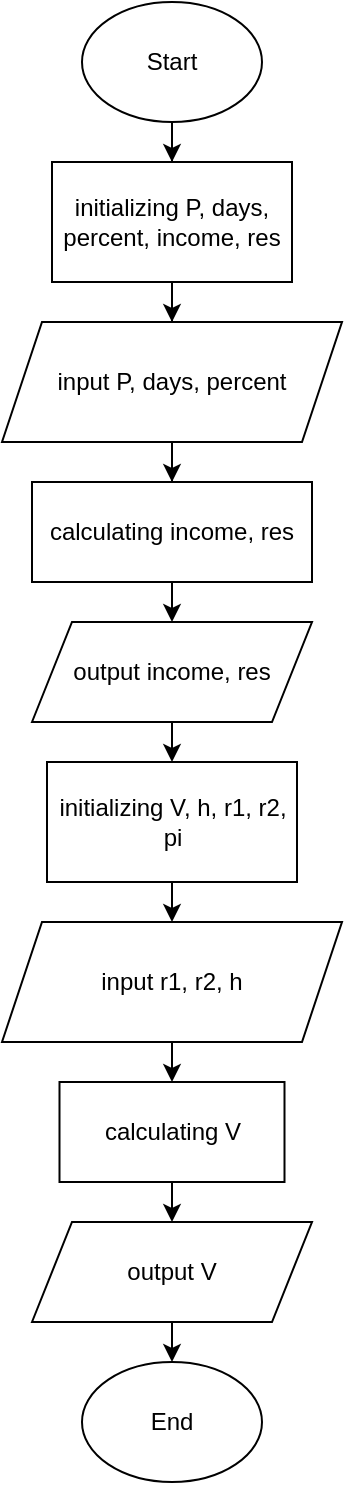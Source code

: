<mxfile version="24.9.0">
  <diagram name="Сторінка-1" id="6DXRS3csCj2I16RjvyHf">
    <mxGraphModel dx="863" dy="786" grid="1" gridSize="10" guides="1" tooltips="1" connect="1" arrows="1" fold="1" page="1" pageScale="1" pageWidth="827" pageHeight="1169" math="0" shadow="0">
      <root>
        <mxCell id="0" />
        <mxCell id="1" parent="0" />
        <mxCell id="u6bNEP01-yX-sxlxN0_T-29" style="edgeStyle=orthogonalEdgeStyle;rounded=0;orthogonalLoop=1;jettySize=auto;html=1;exitX=0.5;exitY=1;exitDx=0;exitDy=0;" edge="1" parent="1" source="u6bNEP01-yX-sxlxN0_T-18" target="u6bNEP01-yX-sxlxN0_T-19">
          <mxGeometry relative="1" as="geometry" />
        </mxCell>
        <mxCell id="u6bNEP01-yX-sxlxN0_T-18" value="Start" style="ellipse;whiteSpace=wrap;html=1;" vertex="1" parent="1">
          <mxGeometry x="200" y="80" width="90" height="60" as="geometry" />
        </mxCell>
        <mxCell id="u6bNEP01-yX-sxlxN0_T-30" style="edgeStyle=orthogonalEdgeStyle;rounded=0;orthogonalLoop=1;jettySize=auto;html=1;exitX=0.5;exitY=1;exitDx=0;exitDy=0;" edge="1" parent="1" source="u6bNEP01-yX-sxlxN0_T-19" target="u6bNEP01-yX-sxlxN0_T-20">
          <mxGeometry relative="1" as="geometry" />
        </mxCell>
        <mxCell id="u6bNEP01-yX-sxlxN0_T-19" value="initializing P, days, percent, income, res" style="rounded=0;whiteSpace=wrap;html=1;" vertex="1" parent="1">
          <mxGeometry x="185" y="160" width="120" height="60" as="geometry" />
        </mxCell>
        <mxCell id="u6bNEP01-yX-sxlxN0_T-31" style="edgeStyle=orthogonalEdgeStyle;rounded=0;orthogonalLoop=1;jettySize=auto;html=1;exitX=0.5;exitY=1;exitDx=0;exitDy=0;" edge="1" parent="1" source="u6bNEP01-yX-sxlxN0_T-20" target="u6bNEP01-yX-sxlxN0_T-21">
          <mxGeometry relative="1" as="geometry" />
        </mxCell>
        <mxCell id="u6bNEP01-yX-sxlxN0_T-20" value="input P, days, percent" style="shape=parallelogram;perimeter=parallelogramPerimeter;whiteSpace=wrap;html=1;fixedSize=1;" vertex="1" parent="1">
          <mxGeometry x="160" y="240" width="170" height="60" as="geometry" />
        </mxCell>
        <mxCell id="u6bNEP01-yX-sxlxN0_T-32" style="edgeStyle=orthogonalEdgeStyle;rounded=0;orthogonalLoop=1;jettySize=auto;html=1;exitX=0.5;exitY=1;exitDx=0;exitDy=0;entryX=0.5;entryY=0;entryDx=0;entryDy=0;" edge="1" parent="1" source="u6bNEP01-yX-sxlxN0_T-21" target="u6bNEP01-yX-sxlxN0_T-22">
          <mxGeometry relative="1" as="geometry" />
        </mxCell>
        <mxCell id="u6bNEP01-yX-sxlxN0_T-21" value="calculating income, res" style="rounded=0;whiteSpace=wrap;html=1;" vertex="1" parent="1">
          <mxGeometry x="175" y="320" width="140" height="50" as="geometry" />
        </mxCell>
        <mxCell id="u6bNEP01-yX-sxlxN0_T-33" style="edgeStyle=orthogonalEdgeStyle;rounded=0;orthogonalLoop=1;jettySize=auto;html=1;exitX=0.5;exitY=1;exitDx=0;exitDy=0;entryX=0.5;entryY=0;entryDx=0;entryDy=0;" edge="1" parent="1" source="u6bNEP01-yX-sxlxN0_T-22" target="u6bNEP01-yX-sxlxN0_T-24">
          <mxGeometry relative="1" as="geometry" />
        </mxCell>
        <mxCell id="u6bNEP01-yX-sxlxN0_T-22" value="output income, res" style="shape=parallelogram;perimeter=parallelogramPerimeter;whiteSpace=wrap;html=1;fixedSize=1;" vertex="1" parent="1">
          <mxGeometry x="175" y="390" width="140" height="50" as="geometry" />
        </mxCell>
        <mxCell id="u6bNEP01-yX-sxlxN0_T-34" style="edgeStyle=orthogonalEdgeStyle;rounded=0;orthogonalLoop=1;jettySize=auto;html=1;exitX=0.5;exitY=1;exitDx=0;exitDy=0;entryX=0.5;entryY=0;entryDx=0;entryDy=0;" edge="1" parent="1" source="u6bNEP01-yX-sxlxN0_T-24" target="u6bNEP01-yX-sxlxN0_T-25">
          <mxGeometry relative="1" as="geometry" />
        </mxCell>
        <mxCell id="u6bNEP01-yX-sxlxN0_T-24" value="&lt;div&gt;initializing V, h, r1, r2,&lt;/div&gt;&lt;div&gt;pi&lt;br&gt;&lt;/div&gt;" style="rounded=0;whiteSpace=wrap;html=1;" vertex="1" parent="1">
          <mxGeometry x="182.5" y="460" width="125" height="60" as="geometry" />
        </mxCell>
        <mxCell id="u6bNEP01-yX-sxlxN0_T-35" style="edgeStyle=orthogonalEdgeStyle;rounded=0;orthogonalLoop=1;jettySize=auto;html=1;exitX=0.5;exitY=1;exitDx=0;exitDy=0;entryX=0.5;entryY=0;entryDx=0;entryDy=0;" edge="1" parent="1" source="u6bNEP01-yX-sxlxN0_T-25" target="u6bNEP01-yX-sxlxN0_T-26">
          <mxGeometry relative="1" as="geometry" />
        </mxCell>
        <mxCell id="u6bNEP01-yX-sxlxN0_T-25" value="input r1, r2, h" style="shape=parallelogram;perimeter=parallelogramPerimeter;whiteSpace=wrap;html=1;fixedSize=1;" vertex="1" parent="1">
          <mxGeometry x="160" y="540" width="170" height="60" as="geometry" />
        </mxCell>
        <mxCell id="u6bNEP01-yX-sxlxN0_T-36" style="edgeStyle=orthogonalEdgeStyle;rounded=0;orthogonalLoop=1;jettySize=auto;html=1;exitX=0.5;exitY=1;exitDx=0;exitDy=0;entryX=0.5;entryY=0;entryDx=0;entryDy=0;" edge="1" parent="1" source="u6bNEP01-yX-sxlxN0_T-26" target="u6bNEP01-yX-sxlxN0_T-27">
          <mxGeometry relative="1" as="geometry" />
        </mxCell>
        <mxCell id="u6bNEP01-yX-sxlxN0_T-26" value="calculating V " style="rounded=0;whiteSpace=wrap;html=1;" vertex="1" parent="1">
          <mxGeometry x="188.75" y="620" width="112.5" height="50" as="geometry" />
        </mxCell>
        <mxCell id="u6bNEP01-yX-sxlxN0_T-37" style="edgeStyle=orthogonalEdgeStyle;rounded=0;orthogonalLoop=1;jettySize=auto;html=1;exitX=0.5;exitY=1;exitDx=0;exitDy=0;entryX=0.5;entryY=0;entryDx=0;entryDy=0;" edge="1" parent="1" source="u6bNEP01-yX-sxlxN0_T-27" target="u6bNEP01-yX-sxlxN0_T-28">
          <mxGeometry relative="1" as="geometry" />
        </mxCell>
        <mxCell id="u6bNEP01-yX-sxlxN0_T-27" value="output V" style="shape=parallelogram;perimeter=parallelogramPerimeter;whiteSpace=wrap;html=1;fixedSize=1;" vertex="1" parent="1">
          <mxGeometry x="175" y="690" width="140" height="50" as="geometry" />
        </mxCell>
        <mxCell id="u6bNEP01-yX-sxlxN0_T-28" value="End" style="ellipse;whiteSpace=wrap;html=1;" vertex="1" parent="1">
          <mxGeometry x="200" y="760" width="90" height="60" as="geometry" />
        </mxCell>
      </root>
    </mxGraphModel>
  </diagram>
</mxfile>
